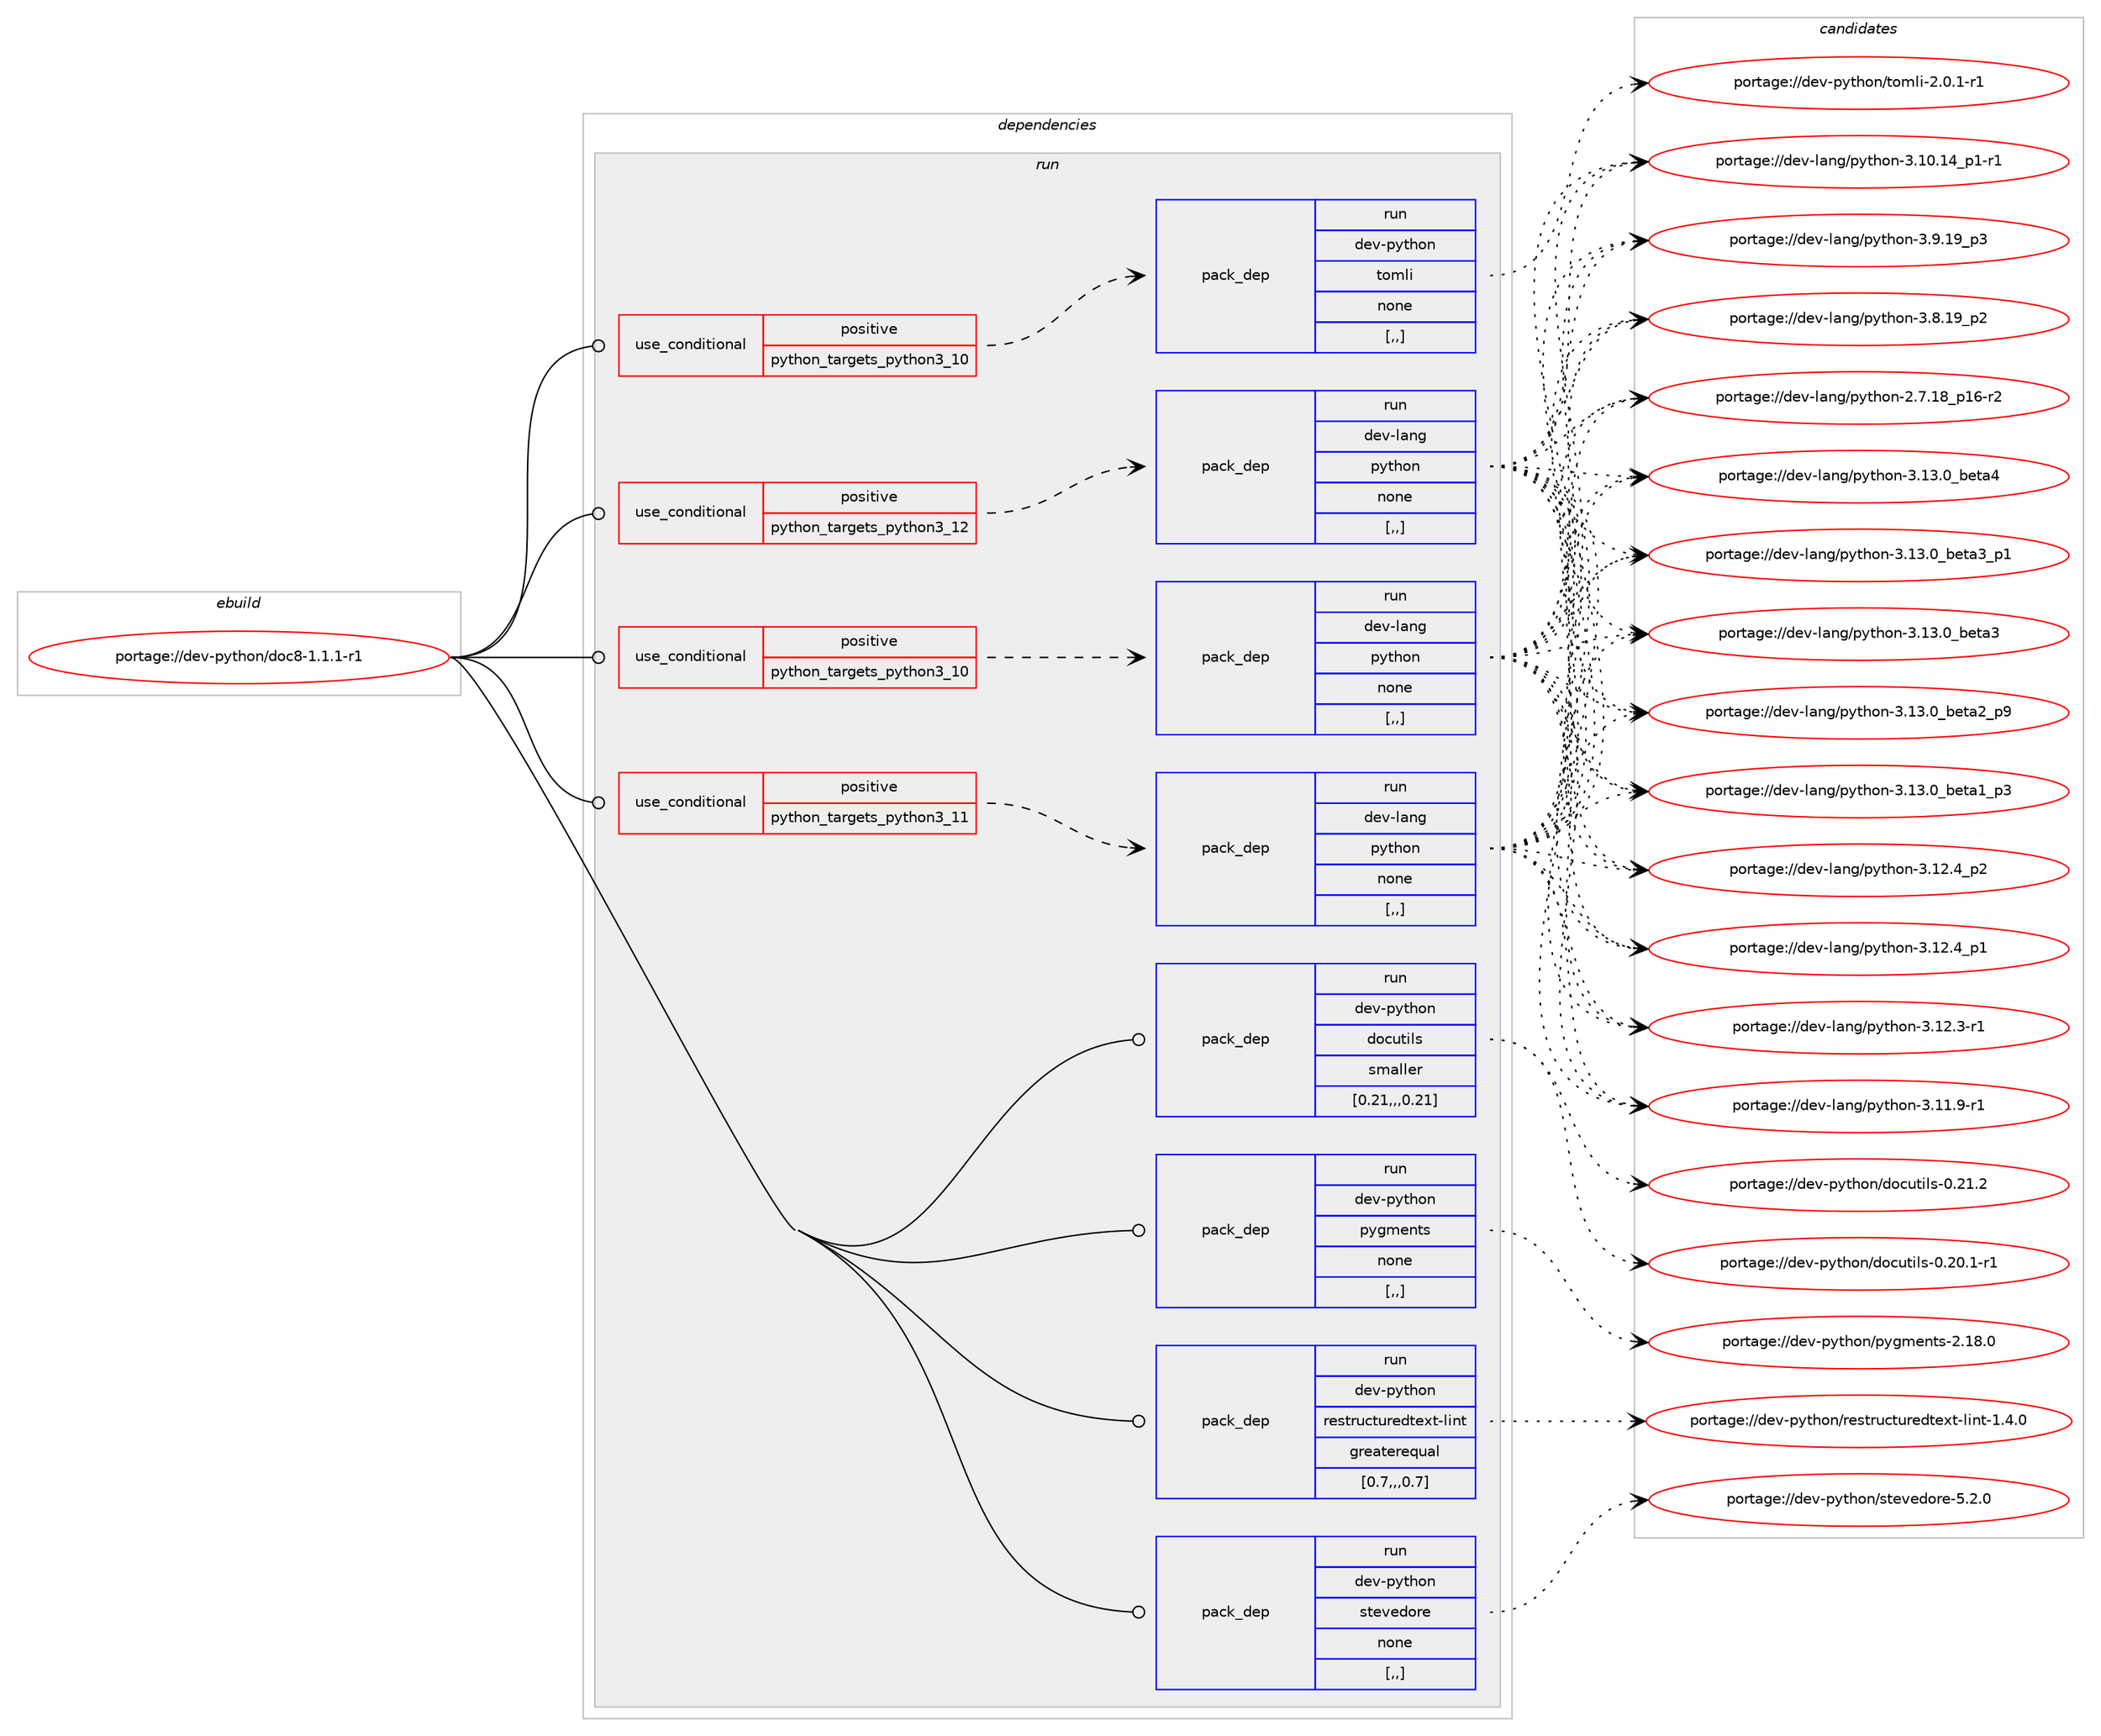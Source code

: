 digraph prolog {

# *************
# Graph options
# *************

newrank=true;
concentrate=true;
compound=true;
graph [rankdir=LR,fontname=Helvetica,fontsize=10,ranksep=1.5];#, ranksep=2.5, nodesep=0.2];
edge  [arrowhead=vee];
node  [fontname=Helvetica,fontsize=10];

# **********
# The ebuild
# **********

subgraph cluster_leftcol {
color=gray;
label=<<i>ebuild</i>>;
id [label="portage://dev-python/doc8-1.1.1-r1", color=red, width=4, href="../dev-python/doc8-1.1.1-r1.svg"];
}

# ****************
# The dependencies
# ****************

subgraph cluster_midcol {
color=gray;
label=<<i>dependencies</i>>;
subgraph cluster_compile {
fillcolor="#eeeeee";
style=filled;
label=<<i>compile</i>>;
}
subgraph cluster_compileandrun {
fillcolor="#eeeeee";
style=filled;
label=<<i>compile and run</i>>;
}
subgraph cluster_run {
fillcolor="#eeeeee";
style=filled;
label=<<i>run</i>>;
subgraph cond32540 {
dependency145854 [label=<<TABLE BORDER="0" CELLBORDER="1" CELLSPACING="0" CELLPADDING="4"><TR><TD ROWSPAN="3" CELLPADDING="10">use_conditional</TD></TR><TR><TD>positive</TD></TR><TR><TD>python_targets_python3_10</TD></TR></TABLE>>, shape=none, color=red];
subgraph pack112066 {
dependency145855 [label=<<TABLE BORDER="0" CELLBORDER="1" CELLSPACING="0" CELLPADDING="4" WIDTH="220"><TR><TD ROWSPAN="6" CELLPADDING="30">pack_dep</TD></TR><TR><TD WIDTH="110">run</TD></TR><TR><TD>dev-lang</TD></TR><TR><TD>python</TD></TR><TR><TD>none</TD></TR><TR><TD>[,,]</TD></TR></TABLE>>, shape=none, color=blue];
}
dependency145854:e -> dependency145855:w [weight=20,style="dashed",arrowhead="vee"];
}
id:e -> dependency145854:w [weight=20,style="solid",arrowhead="odot"];
subgraph cond32541 {
dependency145856 [label=<<TABLE BORDER="0" CELLBORDER="1" CELLSPACING="0" CELLPADDING="4"><TR><TD ROWSPAN="3" CELLPADDING="10">use_conditional</TD></TR><TR><TD>positive</TD></TR><TR><TD>python_targets_python3_10</TD></TR></TABLE>>, shape=none, color=red];
subgraph pack112067 {
dependency145857 [label=<<TABLE BORDER="0" CELLBORDER="1" CELLSPACING="0" CELLPADDING="4" WIDTH="220"><TR><TD ROWSPAN="6" CELLPADDING="30">pack_dep</TD></TR><TR><TD WIDTH="110">run</TD></TR><TR><TD>dev-python</TD></TR><TR><TD>tomli</TD></TR><TR><TD>none</TD></TR><TR><TD>[,,]</TD></TR></TABLE>>, shape=none, color=blue];
}
dependency145856:e -> dependency145857:w [weight=20,style="dashed",arrowhead="vee"];
}
id:e -> dependency145856:w [weight=20,style="solid",arrowhead="odot"];
subgraph cond32542 {
dependency145858 [label=<<TABLE BORDER="0" CELLBORDER="1" CELLSPACING="0" CELLPADDING="4"><TR><TD ROWSPAN="3" CELLPADDING="10">use_conditional</TD></TR><TR><TD>positive</TD></TR><TR><TD>python_targets_python3_11</TD></TR></TABLE>>, shape=none, color=red];
subgraph pack112068 {
dependency145859 [label=<<TABLE BORDER="0" CELLBORDER="1" CELLSPACING="0" CELLPADDING="4" WIDTH="220"><TR><TD ROWSPAN="6" CELLPADDING="30">pack_dep</TD></TR><TR><TD WIDTH="110">run</TD></TR><TR><TD>dev-lang</TD></TR><TR><TD>python</TD></TR><TR><TD>none</TD></TR><TR><TD>[,,]</TD></TR></TABLE>>, shape=none, color=blue];
}
dependency145858:e -> dependency145859:w [weight=20,style="dashed",arrowhead="vee"];
}
id:e -> dependency145858:w [weight=20,style="solid",arrowhead="odot"];
subgraph cond32543 {
dependency145860 [label=<<TABLE BORDER="0" CELLBORDER="1" CELLSPACING="0" CELLPADDING="4"><TR><TD ROWSPAN="3" CELLPADDING="10">use_conditional</TD></TR><TR><TD>positive</TD></TR><TR><TD>python_targets_python3_12</TD></TR></TABLE>>, shape=none, color=red];
subgraph pack112069 {
dependency145861 [label=<<TABLE BORDER="0" CELLBORDER="1" CELLSPACING="0" CELLPADDING="4" WIDTH="220"><TR><TD ROWSPAN="6" CELLPADDING="30">pack_dep</TD></TR><TR><TD WIDTH="110">run</TD></TR><TR><TD>dev-lang</TD></TR><TR><TD>python</TD></TR><TR><TD>none</TD></TR><TR><TD>[,,]</TD></TR></TABLE>>, shape=none, color=blue];
}
dependency145860:e -> dependency145861:w [weight=20,style="dashed",arrowhead="vee"];
}
id:e -> dependency145860:w [weight=20,style="solid",arrowhead="odot"];
subgraph pack112070 {
dependency145862 [label=<<TABLE BORDER="0" CELLBORDER="1" CELLSPACING="0" CELLPADDING="4" WIDTH="220"><TR><TD ROWSPAN="6" CELLPADDING="30">pack_dep</TD></TR><TR><TD WIDTH="110">run</TD></TR><TR><TD>dev-python</TD></TR><TR><TD>docutils</TD></TR><TR><TD>smaller</TD></TR><TR><TD>[0.21,,,0.21]</TD></TR></TABLE>>, shape=none, color=blue];
}
id:e -> dependency145862:w [weight=20,style="solid",arrowhead="odot"];
subgraph pack112071 {
dependency145863 [label=<<TABLE BORDER="0" CELLBORDER="1" CELLSPACING="0" CELLPADDING="4" WIDTH="220"><TR><TD ROWSPAN="6" CELLPADDING="30">pack_dep</TD></TR><TR><TD WIDTH="110">run</TD></TR><TR><TD>dev-python</TD></TR><TR><TD>pygments</TD></TR><TR><TD>none</TD></TR><TR><TD>[,,]</TD></TR></TABLE>>, shape=none, color=blue];
}
id:e -> dependency145863:w [weight=20,style="solid",arrowhead="odot"];
subgraph pack112072 {
dependency145864 [label=<<TABLE BORDER="0" CELLBORDER="1" CELLSPACING="0" CELLPADDING="4" WIDTH="220"><TR><TD ROWSPAN="6" CELLPADDING="30">pack_dep</TD></TR><TR><TD WIDTH="110">run</TD></TR><TR><TD>dev-python</TD></TR><TR><TD>restructuredtext-lint</TD></TR><TR><TD>greaterequal</TD></TR><TR><TD>[0.7,,,0.7]</TD></TR></TABLE>>, shape=none, color=blue];
}
id:e -> dependency145864:w [weight=20,style="solid",arrowhead="odot"];
subgraph pack112073 {
dependency145865 [label=<<TABLE BORDER="0" CELLBORDER="1" CELLSPACING="0" CELLPADDING="4" WIDTH="220"><TR><TD ROWSPAN="6" CELLPADDING="30">pack_dep</TD></TR><TR><TD WIDTH="110">run</TD></TR><TR><TD>dev-python</TD></TR><TR><TD>stevedore</TD></TR><TR><TD>none</TD></TR><TR><TD>[,,]</TD></TR></TABLE>>, shape=none, color=blue];
}
id:e -> dependency145865:w [weight=20,style="solid",arrowhead="odot"];
}
}

# **************
# The candidates
# **************

subgraph cluster_choices {
rank=same;
color=gray;
label=<<i>candidates</i>>;

subgraph choice112066 {
color=black;
nodesep=1;
choice1001011184510897110103471121211161041111104551464951464895981011169752 [label="portage://dev-lang/python-3.13.0_beta4", color=red, width=4,href="../dev-lang/python-3.13.0_beta4.svg"];
choice10010111845108971101034711212111610411111045514649514648959810111697519511249 [label="portage://dev-lang/python-3.13.0_beta3_p1", color=red, width=4,href="../dev-lang/python-3.13.0_beta3_p1.svg"];
choice1001011184510897110103471121211161041111104551464951464895981011169751 [label="portage://dev-lang/python-3.13.0_beta3", color=red, width=4,href="../dev-lang/python-3.13.0_beta3.svg"];
choice10010111845108971101034711212111610411111045514649514648959810111697509511257 [label="portage://dev-lang/python-3.13.0_beta2_p9", color=red, width=4,href="../dev-lang/python-3.13.0_beta2_p9.svg"];
choice10010111845108971101034711212111610411111045514649514648959810111697499511251 [label="portage://dev-lang/python-3.13.0_beta1_p3", color=red, width=4,href="../dev-lang/python-3.13.0_beta1_p3.svg"];
choice100101118451089711010347112121116104111110455146495046529511250 [label="portage://dev-lang/python-3.12.4_p2", color=red, width=4,href="../dev-lang/python-3.12.4_p2.svg"];
choice100101118451089711010347112121116104111110455146495046529511249 [label="portage://dev-lang/python-3.12.4_p1", color=red, width=4,href="../dev-lang/python-3.12.4_p1.svg"];
choice100101118451089711010347112121116104111110455146495046514511449 [label="portage://dev-lang/python-3.12.3-r1", color=red, width=4,href="../dev-lang/python-3.12.3-r1.svg"];
choice100101118451089711010347112121116104111110455146494946574511449 [label="portage://dev-lang/python-3.11.9-r1", color=red, width=4,href="../dev-lang/python-3.11.9-r1.svg"];
choice100101118451089711010347112121116104111110455146494846495295112494511449 [label="portage://dev-lang/python-3.10.14_p1-r1", color=red, width=4,href="../dev-lang/python-3.10.14_p1-r1.svg"];
choice100101118451089711010347112121116104111110455146574649579511251 [label="portage://dev-lang/python-3.9.19_p3", color=red, width=4,href="../dev-lang/python-3.9.19_p3.svg"];
choice100101118451089711010347112121116104111110455146564649579511250 [label="portage://dev-lang/python-3.8.19_p2", color=red, width=4,href="../dev-lang/python-3.8.19_p2.svg"];
choice100101118451089711010347112121116104111110455046554649569511249544511450 [label="portage://dev-lang/python-2.7.18_p16-r2", color=red, width=4,href="../dev-lang/python-2.7.18_p16-r2.svg"];
dependency145855:e -> choice1001011184510897110103471121211161041111104551464951464895981011169752:w [style=dotted,weight="100"];
dependency145855:e -> choice10010111845108971101034711212111610411111045514649514648959810111697519511249:w [style=dotted,weight="100"];
dependency145855:e -> choice1001011184510897110103471121211161041111104551464951464895981011169751:w [style=dotted,weight="100"];
dependency145855:e -> choice10010111845108971101034711212111610411111045514649514648959810111697509511257:w [style=dotted,weight="100"];
dependency145855:e -> choice10010111845108971101034711212111610411111045514649514648959810111697499511251:w [style=dotted,weight="100"];
dependency145855:e -> choice100101118451089711010347112121116104111110455146495046529511250:w [style=dotted,weight="100"];
dependency145855:e -> choice100101118451089711010347112121116104111110455146495046529511249:w [style=dotted,weight="100"];
dependency145855:e -> choice100101118451089711010347112121116104111110455146495046514511449:w [style=dotted,weight="100"];
dependency145855:e -> choice100101118451089711010347112121116104111110455146494946574511449:w [style=dotted,weight="100"];
dependency145855:e -> choice100101118451089711010347112121116104111110455146494846495295112494511449:w [style=dotted,weight="100"];
dependency145855:e -> choice100101118451089711010347112121116104111110455146574649579511251:w [style=dotted,weight="100"];
dependency145855:e -> choice100101118451089711010347112121116104111110455146564649579511250:w [style=dotted,weight="100"];
dependency145855:e -> choice100101118451089711010347112121116104111110455046554649569511249544511450:w [style=dotted,weight="100"];
}
subgraph choice112067 {
color=black;
nodesep=1;
choice10010111845112121116104111110471161111091081054550464846494511449 [label="portage://dev-python/tomli-2.0.1-r1", color=red, width=4,href="../dev-python/tomli-2.0.1-r1.svg"];
dependency145857:e -> choice10010111845112121116104111110471161111091081054550464846494511449:w [style=dotted,weight="100"];
}
subgraph choice112068 {
color=black;
nodesep=1;
choice1001011184510897110103471121211161041111104551464951464895981011169752 [label="portage://dev-lang/python-3.13.0_beta4", color=red, width=4,href="../dev-lang/python-3.13.0_beta4.svg"];
choice10010111845108971101034711212111610411111045514649514648959810111697519511249 [label="portage://dev-lang/python-3.13.0_beta3_p1", color=red, width=4,href="../dev-lang/python-3.13.0_beta3_p1.svg"];
choice1001011184510897110103471121211161041111104551464951464895981011169751 [label="portage://dev-lang/python-3.13.0_beta3", color=red, width=4,href="../dev-lang/python-3.13.0_beta3.svg"];
choice10010111845108971101034711212111610411111045514649514648959810111697509511257 [label="portage://dev-lang/python-3.13.0_beta2_p9", color=red, width=4,href="../dev-lang/python-3.13.0_beta2_p9.svg"];
choice10010111845108971101034711212111610411111045514649514648959810111697499511251 [label="portage://dev-lang/python-3.13.0_beta1_p3", color=red, width=4,href="../dev-lang/python-3.13.0_beta1_p3.svg"];
choice100101118451089711010347112121116104111110455146495046529511250 [label="portage://dev-lang/python-3.12.4_p2", color=red, width=4,href="../dev-lang/python-3.12.4_p2.svg"];
choice100101118451089711010347112121116104111110455146495046529511249 [label="portage://dev-lang/python-3.12.4_p1", color=red, width=4,href="../dev-lang/python-3.12.4_p1.svg"];
choice100101118451089711010347112121116104111110455146495046514511449 [label="portage://dev-lang/python-3.12.3-r1", color=red, width=4,href="../dev-lang/python-3.12.3-r1.svg"];
choice100101118451089711010347112121116104111110455146494946574511449 [label="portage://dev-lang/python-3.11.9-r1", color=red, width=4,href="../dev-lang/python-3.11.9-r1.svg"];
choice100101118451089711010347112121116104111110455146494846495295112494511449 [label="portage://dev-lang/python-3.10.14_p1-r1", color=red, width=4,href="../dev-lang/python-3.10.14_p1-r1.svg"];
choice100101118451089711010347112121116104111110455146574649579511251 [label="portage://dev-lang/python-3.9.19_p3", color=red, width=4,href="../dev-lang/python-3.9.19_p3.svg"];
choice100101118451089711010347112121116104111110455146564649579511250 [label="portage://dev-lang/python-3.8.19_p2", color=red, width=4,href="../dev-lang/python-3.8.19_p2.svg"];
choice100101118451089711010347112121116104111110455046554649569511249544511450 [label="portage://dev-lang/python-2.7.18_p16-r2", color=red, width=4,href="../dev-lang/python-2.7.18_p16-r2.svg"];
dependency145859:e -> choice1001011184510897110103471121211161041111104551464951464895981011169752:w [style=dotted,weight="100"];
dependency145859:e -> choice10010111845108971101034711212111610411111045514649514648959810111697519511249:w [style=dotted,weight="100"];
dependency145859:e -> choice1001011184510897110103471121211161041111104551464951464895981011169751:w [style=dotted,weight="100"];
dependency145859:e -> choice10010111845108971101034711212111610411111045514649514648959810111697509511257:w [style=dotted,weight="100"];
dependency145859:e -> choice10010111845108971101034711212111610411111045514649514648959810111697499511251:w [style=dotted,weight="100"];
dependency145859:e -> choice100101118451089711010347112121116104111110455146495046529511250:w [style=dotted,weight="100"];
dependency145859:e -> choice100101118451089711010347112121116104111110455146495046529511249:w [style=dotted,weight="100"];
dependency145859:e -> choice100101118451089711010347112121116104111110455146495046514511449:w [style=dotted,weight="100"];
dependency145859:e -> choice100101118451089711010347112121116104111110455146494946574511449:w [style=dotted,weight="100"];
dependency145859:e -> choice100101118451089711010347112121116104111110455146494846495295112494511449:w [style=dotted,weight="100"];
dependency145859:e -> choice100101118451089711010347112121116104111110455146574649579511251:w [style=dotted,weight="100"];
dependency145859:e -> choice100101118451089711010347112121116104111110455146564649579511250:w [style=dotted,weight="100"];
dependency145859:e -> choice100101118451089711010347112121116104111110455046554649569511249544511450:w [style=dotted,weight="100"];
}
subgraph choice112069 {
color=black;
nodesep=1;
choice1001011184510897110103471121211161041111104551464951464895981011169752 [label="portage://dev-lang/python-3.13.0_beta4", color=red, width=4,href="../dev-lang/python-3.13.0_beta4.svg"];
choice10010111845108971101034711212111610411111045514649514648959810111697519511249 [label="portage://dev-lang/python-3.13.0_beta3_p1", color=red, width=4,href="../dev-lang/python-3.13.0_beta3_p1.svg"];
choice1001011184510897110103471121211161041111104551464951464895981011169751 [label="portage://dev-lang/python-3.13.0_beta3", color=red, width=4,href="../dev-lang/python-3.13.0_beta3.svg"];
choice10010111845108971101034711212111610411111045514649514648959810111697509511257 [label="portage://dev-lang/python-3.13.0_beta2_p9", color=red, width=4,href="../dev-lang/python-3.13.0_beta2_p9.svg"];
choice10010111845108971101034711212111610411111045514649514648959810111697499511251 [label="portage://dev-lang/python-3.13.0_beta1_p3", color=red, width=4,href="../dev-lang/python-3.13.0_beta1_p3.svg"];
choice100101118451089711010347112121116104111110455146495046529511250 [label="portage://dev-lang/python-3.12.4_p2", color=red, width=4,href="../dev-lang/python-3.12.4_p2.svg"];
choice100101118451089711010347112121116104111110455146495046529511249 [label="portage://dev-lang/python-3.12.4_p1", color=red, width=4,href="../dev-lang/python-3.12.4_p1.svg"];
choice100101118451089711010347112121116104111110455146495046514511449 [label="portage://dev-lang/python-3.12.3-r1", color=red, width=4,href="../dev-lang/python-3.12.3-r1.svg"];
choice100101118451089711010347112121116104111110455146494946574511449 [label="portage://dev-lang/python-3.11.9-r1", color=red, width=4,href="../dev-lang/python-3.11.9-r1.svg"];
choice100101118451089711010347112121116104111110455146494846495295112494511449 [label="portage://dev-lang/python-3.10.14_p1-r1", color=red, width=4,href="../dev-lang/python-3.10.14_p1-r1.svg"];
choice100101118451089711010347112121116104111110455146574649579511251 [label="portage://dev-lang/python-3.9.19_p3", color=red, width=4,href="../dev-lang/python-3.9.19_p3.svg"];
choice100101118451089711010347112121116104111110455146564649579511250 [label="portage://dev-lang/python-3.8.19_p2", color=red, width=4,href="../dev-lang/python-3.8.19_p2.svg"];
choice100101118451089711010347112121116104111110455046554649569511249544511450 [label="portage://dev-lang/python-2.7.18_p16-r2", color=red, width=4,href="../dev-lang/python-2.7.18_p16-r2.svg"];
dependency145861:e -> choice1001011184510897110103471121211161041111104551464951464895981011169752:w [style=dotted,weight="100"];
dependency145861:e -> choice10010111845108971101034711212111610411111045514649514648959810111697519511249:w [style=dotted,weight="100"];
dependency145861:e -> choice1001011184510897110103471121211161041111104551464951464895981011169751:w [style=dotted,weight="100"];
dependency145861:e -> choice10010111845108971101034711212111610411111045514649514648959810111697509511257:w [style=dotted,weight="100"];
dependency145861:e -> choice10010111845108971101034711212111610411111045514649514648959810111697499511251:w [style=dotted,weight="100"];
dependency145861:e -> choice100101118451089711010347112121116104111110455146495046529511250:w [style=dotted,weight="100"];
dependency145861:e -> choice100101118451089711010347112121116104111110455146495046529511249:w [style=dotted,weight="100"];
dependency145861:e -> choice100101118451089711010347112121116104111110455146495046514511449:w [style=dotted,weight="100"];
dependency145861:e -> choice100101118451089711010347112121116104111110455146494946574511449:w [style=dotted,weight="100"];
dependency145861:e -> choice100101118451089711010347112121116104111110455146494846495295112494511449:w [style=dotted,weight="100"];
dependency145861:e -> choice100101118451089711010347112121116104111110455146574649579511251:w [style=dotted,weight="100"];
dependency145861:e -> choice100101118451089711010347112121116104111110455146564649579511250:w [style=dotted,weight="100"];
dependency145861:e -> choice100101118451089711010347112121116104111110455046554649569511249544511450:w [style=dotted,weight="100"];
}
subgraph choice112070 {
color=black;
nodesep=1;
choice10010111845112121116104111110471001119911711610510811545484650494650 [label="portage://dev-python/docutils-0.21.2", color=red, width=4,href="../dev-python/docutils-0.21.2.svg"];
choice100101118451121211161041111104710011199117116105108115454846504846494511449 [label="portage://dev-python/docutils-0.20.1-r1", color=red, width=4,href="../dev-python/docutils-0.20.1-r1.svg"];
dependency145862:e -> choice10010111845112121116104111110471001119911711610510811545484650494650:w [style=dotted,weight="100"];
dependency145862:e -> choice100101118451121211161041111104710011199117116105108115454846504846494511449:w [style=dotted,weight="100"];
}
subgraph choice112071 {
color=black;
nodesep=1;
choice100101118451121211161041111104711212110310910111011611545504649564648 [label="portage://dev-python/pygments-2.18.0", color=red, width=4,href="../dev-python/pygments-2.18.0.svg"];
dependency145863:e -> choice100101118451121211161041111104711212110310910111011611545504649564648:w [style=dotted,weight="100"];
}
subgraph choice112072 {
color=black;
nodesep=1;
choice10010111845112121116104111110471141011151161141179911611711410110011610112011645108105110116454946524648 [label="portage://dev-python/restructuredtext-lint-1.4.0", color=red, width=4,href="../dev-python/restructuredtext-lint-1.4.0.svg"];
dependency145864:e -> choice10010111845112121116104111110471141011151161141179911611711410110011610112011645108105110116454946524648:w [style=dotted,weight="100"];
}
subgraph choice112073 {
color=black;
nodesep=1;
choice1001011184511212111610411111047115116101118101100111114101455346504648 [label="portage://dev-python/stevedore-5.2.0", color=red, width=4,href="../dev-python/stevedore-5.2.0.svg"];
dependency145865:e -> choice1001011184511212111610411111047115116101118101100111114101455346504648:w [style=dotted,weight="100"];
}
}

}
